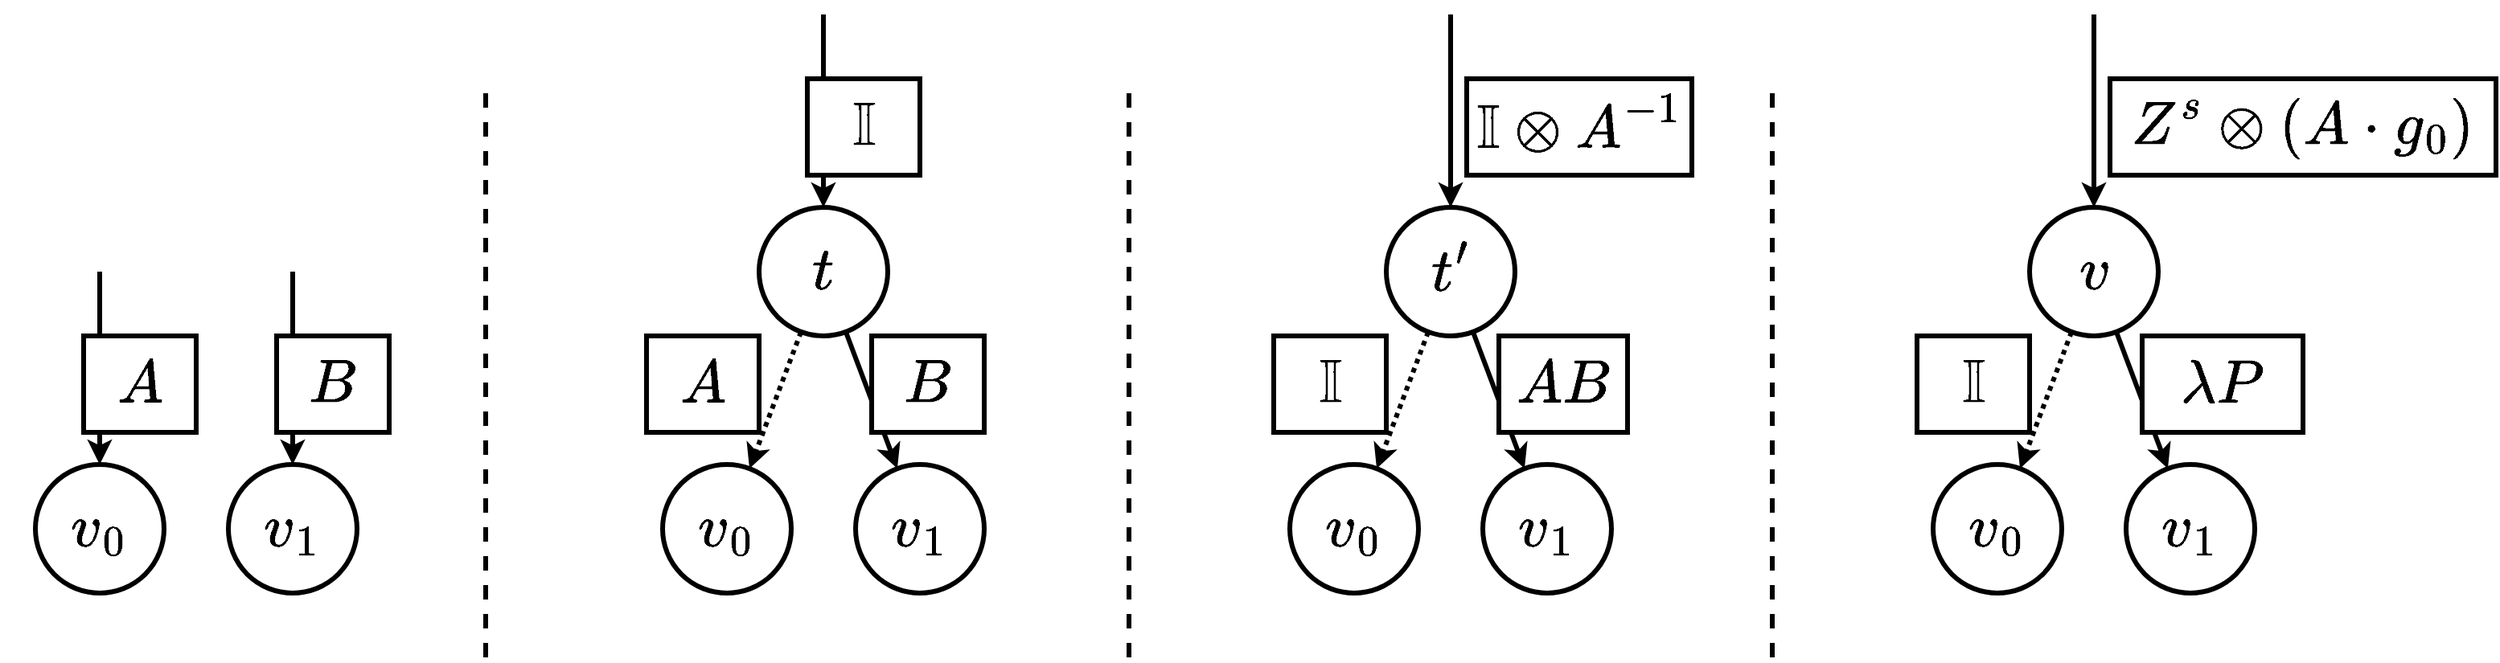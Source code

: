 <mxfile version="14.6.13" type="device"><diagram id="ncJkTpO8xK5iTP4dstik" name="Page-1"><mxGraphModel dx="1673" dy="2233" grid="1" gridSize="10" guides="1" tooltips="1" connect="1" arrows="1" fold="1" page="1" pageScale="1" pageWidth="850" pageHeight="1100" math="1" shadow="0"><root><mxCell id="0"/><mxCell id="1" parent="0"/><mxCell id="eD3OH8GDLJNDNCHmXiat-11" style="edgeStyle=orthogonalEdgeStyle;rounded=0;orthogonalLoop=1;jettySize=auto;html=1;fontSize=32;strokeWidth=3;startArrow=classic;startFill=1;endArrow=none;endFill=0;" parent="1" source="eD3OH8GDLJNDNCHmXiat-1" edge="1"><mxGeometry relative="1" as="geometry"><mxPoint x="160" y="160" as="targetPoint"/></mxGeometry></mxCell><mxCell id="eD3OH8GDLJNDNCHmXiat-1" value="$$v_0$$" style="ellipse;whiteSpace=wrap;html=1;aspect=fixed;strokeWidth=3;fontSize=32;" parent="1" vertex="1"><mxGeometry x="120" y="280" width="80" height="80" as="geometry"/></mxCell><mxCell id="eD3OH8GDLJNDNCHmXiat-12" style="edgeStyle=orthogonalEdgeStyle;rounded=0;orthogonalLoop=1;jettySize=auto;html=1;fontSize=32;strokeWidth=3;startArrow=classic;startFill=1;endArrow=none;endFill=0;" parent="1" source="eD3OH8GDLJNDNCHmXiat-6" edge="1"><mxGeometry relative="1" as="geometry"><mxPoint x="280" y="160" as="targetPoint"/></mxGeometry></mxCell><mxCell id="eD3OH8GDLJNDNCHmXiat-6" value="$$v_1$$" style="ellipse;whiteSpace=wrap;html=1;aspect=fixed;strokeWidth=3;fontSize=32;" parent="1" vertex="1"><mxGeometry x="240" y="280" width="80" height="80" as="geometry"/></mxCell><mxCell id="eD3OH8GDLJNDNCHmXiat-7" value="" style="endArrow=none;html=1;fontSize=32;strokeWidth=3;dashed=1;" parent="1" edge="1"><mxGeometry width="50" height="50" relative="1" as="geometry"><mxPoint x="400" y="400" as="sourcePoint"/><mxPoint x="400" y="40" as="targetPoint"/></mxGeometry></mxCell><mxCell id="eD3OH8GDLJNDNCHmXiat-8" value="$$v_0$$" style="ellipse;whiteSpace=wrap;html=1;aspect=fixed;strokeWidth=3;fontSize=32;" parent="1" vertex="1"><mxGeometry x="900" y="280" width="80" height="80" as="geometry"/></mxCell><mxCell id="eD3OH8GDLJNDNCHmXiat-9" value="$$v_1$$" style="ellipse;whiteSpace=wrap;html=1;aspect=fixed;strokeWidth=3;fontSize=32;" parent="1" vertex="1"><mxGeometry x="1020" y="280" width="80" height="80" as="geometry"/></mxCell><mxCell id="eD3OH8GDLJNDNCHmXiat-15" style="rounded=0;orthogonalLoop=1;jettySize=auto;html=1;fontSize=32;strokeWidth=3;dashed=1;dashPattern=1 1;" parent="1" source="eD3OH8GDLJNDNCHmXiat-10" target="eD3OH8GDLJNDNCHmXiat-8" edge="1"><mxGeometry relative="1" as="geometry"/></mxCell><mxCell id="eD3OH8GDLJNDNCHmXiat-16" style="edgeStyle=none;rounded=0;orthogonalLoop=1;jettySize=auto;html=1;fontSize=32;strokeWidth=3;" parent="1" source="eD3OH8GDLJNDNCHmXiat-10" target="eD3OH8GDLJNDNCHmXiat-9" edge="1"><mxGeometry relative="1" as="geometry"/></mxCell><mxCell id="eD3OH8GDLJNDNCHmXiat-19" style="edgeStyle=none;rounded=0;orthogonalLoop=1;jettySize=auto;html=1;fontSize=32;strokeWidth=3;endArrow=none;endFill=0;startArrow=classic;startFill=1;" parent="1" source="eD3OH8GDLJNDNCHmXiat-10" edge="1"><mxGeometry relative="1" as="geometry"><mxPoint x="1000" as="targetPoint"/></mxGeometry></mxCell><mxCell id="eD3OH8GDLJNDNCHmXiat-10" value="$$t'$$" style="ellipse;whiteSpace=wrap;html=1;aspect=fixed;strokeWidth=3;fontSize=32;" parent="1" vertex="1"><mxGeometry x="960" y="120" width="80" height="80" as="geometry"/></mxCell><mxCell id="eD3OH8GDLJNDNCHmXiat-13" value="$$A$$" style="rounded=0;whiteSpace=wrap;html=1;fontSize=32;strokeWidth=3;" parent="1" vertex="1"><mxGeometry x="150" y="200" width="70" height="60" as="geometry"/></mxCell><mxCell id="eD3OH8GDLJNDNCHmXiat-14" value="$$B$$" style="rounded=0;whiteSpace=wrap;html=1;fontSize=32;strokeWidth=3;" parent="1" vertex="1"><mxGeometry x="270" y="200" width="70" height="60" as="geometry"/></mxCell><mxCell id="eD3OH8GDLJNDNCHmXiat-17" value="$$\mathbb I$$" style="rounded=0;whiteSpace=wrap;html=1;fontSize=32;strokeWidth=3;" parent="1" vertex="1"><mxGeometry x="890" y="200" width="70" height="60" as="geometry"/></mxCell><mxCell id="eD3OH8GDLJNDNCHmXiat-18" value="$$AB$$" style="rounded=0;whiteSpace=wrap;html=1;fontSize=32;strokeWidth=3;" parent="1" vertex="1"><mxGeometry x="1030" y="200" width="80" height="60" as="geometry"/></mxCell><mxCell id="eD3OH8GDLJNDNCHmXiat-20" value="$$v_0$$" style="ellipse;whiteSpace=wrap;html=1;aspect=fixed;strokeWidth=3;fontSize=32;" parent="1" vertex="1"><mxGeometry x="510" y="280" width="80" height="80" as="geometry"/></mxCell><mxCell id="eD3OH8GDLJNDNCHmXiat-21" value="$$v_1$$" style="ellipse;whiteSpace=wrap;html=1;aspect=fixed;strokeWidth=3;fontSize=32;" parent="1" vertex="1"><mxGeometry x="630" y="280" width="80" height="80" as="geometry"/></mxCell><mxCell id="eD3OH8GDLJNDNCHmXiat-22" style="rounded=0;orthogonalLoop=1;jettySize=auto;html=1;fontSize=32;strokeWidth=3;dashed=1;dashPattern=1 1;" parent="1" source="eD3OH8GDLJNDNCHmXiat-25" target="eD3OH8GDLJNDNCHmXiat-20" edge="1"><mxGeometry relative="1" as="geometry"/></mxCell><mxCell id="eD3OH8GDLJNDNCHmXiat-23" style="edgeStyle=none;rounded=0;orthogonalLoop=1;jettySize=auto;html=1;fontSize=32;strokeWidth=3;" parent="1" source="eD3OH8GDLJNDNCHmXiat-25" target="eD3OH8GDLJNDNCHmXiat-21" edge="1"><mxGeometry relative="1" as="geometry"/></mxCell><mxCell id="eD3OH8GDLJNDNCHmXiat-24" style="edgeStyle=none;rounded=0;orthogonalLoop=1;jettySize=auto;html=1;fontSize=32;strokeWidth=3;endArrow=none;endFill=0;startArrow=classic;startFill=1;" parent="1" source="eD3OH8GDLJNDNCHmXiat-25" edge="1"><mxGeometry relative="1" as="geometry"><mxPoint x="610" as="targetPoint"/></mxGeometry></mxCell><mxCell id="eD3OH8GDLJNDNCHmXiat-25" value="$$t$$" style="ellipse;whiteSpace=wrap;html=1;aspect=fixed;strokeWidth=3;fontSize=32;" parent="1" vertex="1"><mxGeometry x="570" y="120" width="80" height="80" as="geometry"/></mxCell><mxCell id="eD3OH8GDLJNDNCHmXiat-26" value="$$A$$" style="rounded=0;whiteSpace=wrap;html=1;fontSize=32;strokeWidth=3;" parent="1" vertex="1"><mxGeometry x="500" y="200" width="70" height="60" as="geometry"/></mxCell><mxCell id="eD3OH8GDLJNDNCHmXiat-27" value="$$B$$" style="rounded=0;whiteSpace=wrap;html=1;fontSize=32;strokeWidth=3;" parent="1" vertex="1"><mxGeometry x="640" y="200" width="70" height="60" as="geometry"/></mxCell><mxCell id="eD3OH8GDLJNDNCHmXiat-28" value="" style="endArrow=none;html=1;fontSize=32;strokeWidth=3;dashed=1;" parent="1" edge="1"><mxGeometry width="50" height="50" relative="1" as="geometry"><mxPoint x="800" y="400" as="sourcePoint"/><mxPoint x="800" y="40" as="targetPoint"/></mxGeometry></mxCell><mxCell id="eD3OH8GDLJNDNCHmXiat-29" value="$$\mathbb I\otimes A^{-1}$$" style="rounded=0;whiteSpace=wrap;html=1;fontSize=32;strokeWidth=3;" parent="1" vertex="1"><mxGeometry x="1010" y="40" width="140" height="60" as="geometry"/></mxCell><mxCell id="eD3OH8GDLJNDNCHmXiat-30" value="" style="endArrow=none;html=1;fontSize=32;strokeWidth=3;dashed=1;" parent="1" edge="1"><mxGeometry width="50" height="50" relative="1" as="geometry"><mxPoint x="1200" y="400" as="sourcePoint"/><mxPoint x="1200" y="40" as="targetPoint"/></mxGeometry></mxCell><mxCell id="eD3OH8GDLJNDNCHmXiat-31" value="$$v_0$$" style="ellipse;whiteSpace=wrap;html=1;aspect=fixed;strokeWidth=3;fontSize=32;" parent="1" vertex="1"><mxGeometry x="1300" y="280" width="80" height="80" as="geometry"/></mxCell><mxCell id="eD3OH8GDLJNDNCHmXiat-32" value="$$v_1$$" style="ellipse;whiteSpace=wrap;html=1;aspect=fixed;strokeWidth=3;fontSize=32;" parent="1" vertex="1"><mxGeometry x="1420" y="280" width="80" height="80" as="geometry"/></mxCell><mxCell id="eD3OH8GDLJNDNCHmXiat-33" style="rounded=0;orthogonalLoop=1;jettySize=auto;html=1;fontSize=32;strokeWidth=3;dashed=1;dashPattern=1 1;" parent="1" source="eD3OH8GDLJNDNCHmXiat-36" target="eD3OH8GDLJNDNCHmXiat-31" edge="1"><mxGeometry relative="1" as="geometry"/></mxCell><mxCell id="eD3OH8GDLJNDNCHmXiat-34" style="edgeStyle=none;rounded=0;orthogonalLoop=1;jettySize=auto;html=1;fontSize=32;strokeWidth=3;" parent="1" source="eD3OH8GDLJNDNCHmXiat-36" target="eD3OH8GDLJNDNCHmXiat-32" edge="1"><mxGeometry relative="1" as="geometry"/></mxCell><mxCell id="eD3OH8GDLJNDNCHmXiat-35" style="edgeStyle=none;rounded=0;orthogonalLoop=1;jettySize=auto;html=1;fontSize=32;strokeWidth=3;endArrow=none;endFill=0;startArrow=classic;startFill=1;" parent="1" source="eD3OH8GDLJNDNCHmXiat-36" edge="1"><mxGeometry relative="1" as="geometry"><mxPoint x="1400.0" as="targetPoint"/></mxGeometry></mxCell><mxCell id="eD3OH8GDLJNDNCHmXiat-36" value="$$v$$" style="ellipse;whiteSpace=wrap;html=1;aspect=fixed;strokeWidth=3;fontSize=32;" parent="1" vertex="1"><mxGeometry x="1360" y="120" width="80" height="80" as="geometry"/></mxCell><mxCell id="eD3OH8GDLJNDNCHmXiat-37" value="$$\mathbb I$$" style="rounded=0;whiteSpace=wrap;html=1;fontSize=32;strokeWidth=3;" parent="1" vertex="1"><mxGeometry x="1290" y="200" width="70" height="60" as="geometry"/></mxCell><mxCell id="eD3OH8GDLJNDNCHmXiat-38" value="$$\lambda P$$" style="rounded=0;whiteSpace=wrap;html=1;fontSize=32;strokeWidth=3;" parent="1" vertex="1"><mxGeometry x="1430" y="200" width="100" height="60" as="geometry"/></mxCell><mxCell id="eD3OH8GDLJNDNCHmXiat-39" value="$$Z^s\otimes (A\cdot g_0)$$" style="rounded=0;whiteSpace=wrap;html=1;fontSize=32;strokeWidth=3;" parent="1" vertex="1"><mxGeometry x="1410" y="40" width="240" height="60" as="geometry"/></mxCell><mxCell id="QKxelf5fLZ3m6-J85JJ6-1" value="$$\mathbb I$$" style="rounded=0;whiteSpace=wrap;html=1;fontSize=32;strokeWidth=3;" vertex="1" parent="1"><mxGeometry x="600" y="40" width="70" height="60" as="geometry"/></mxCell></root></mxGraphModel></diagram></mxfile>